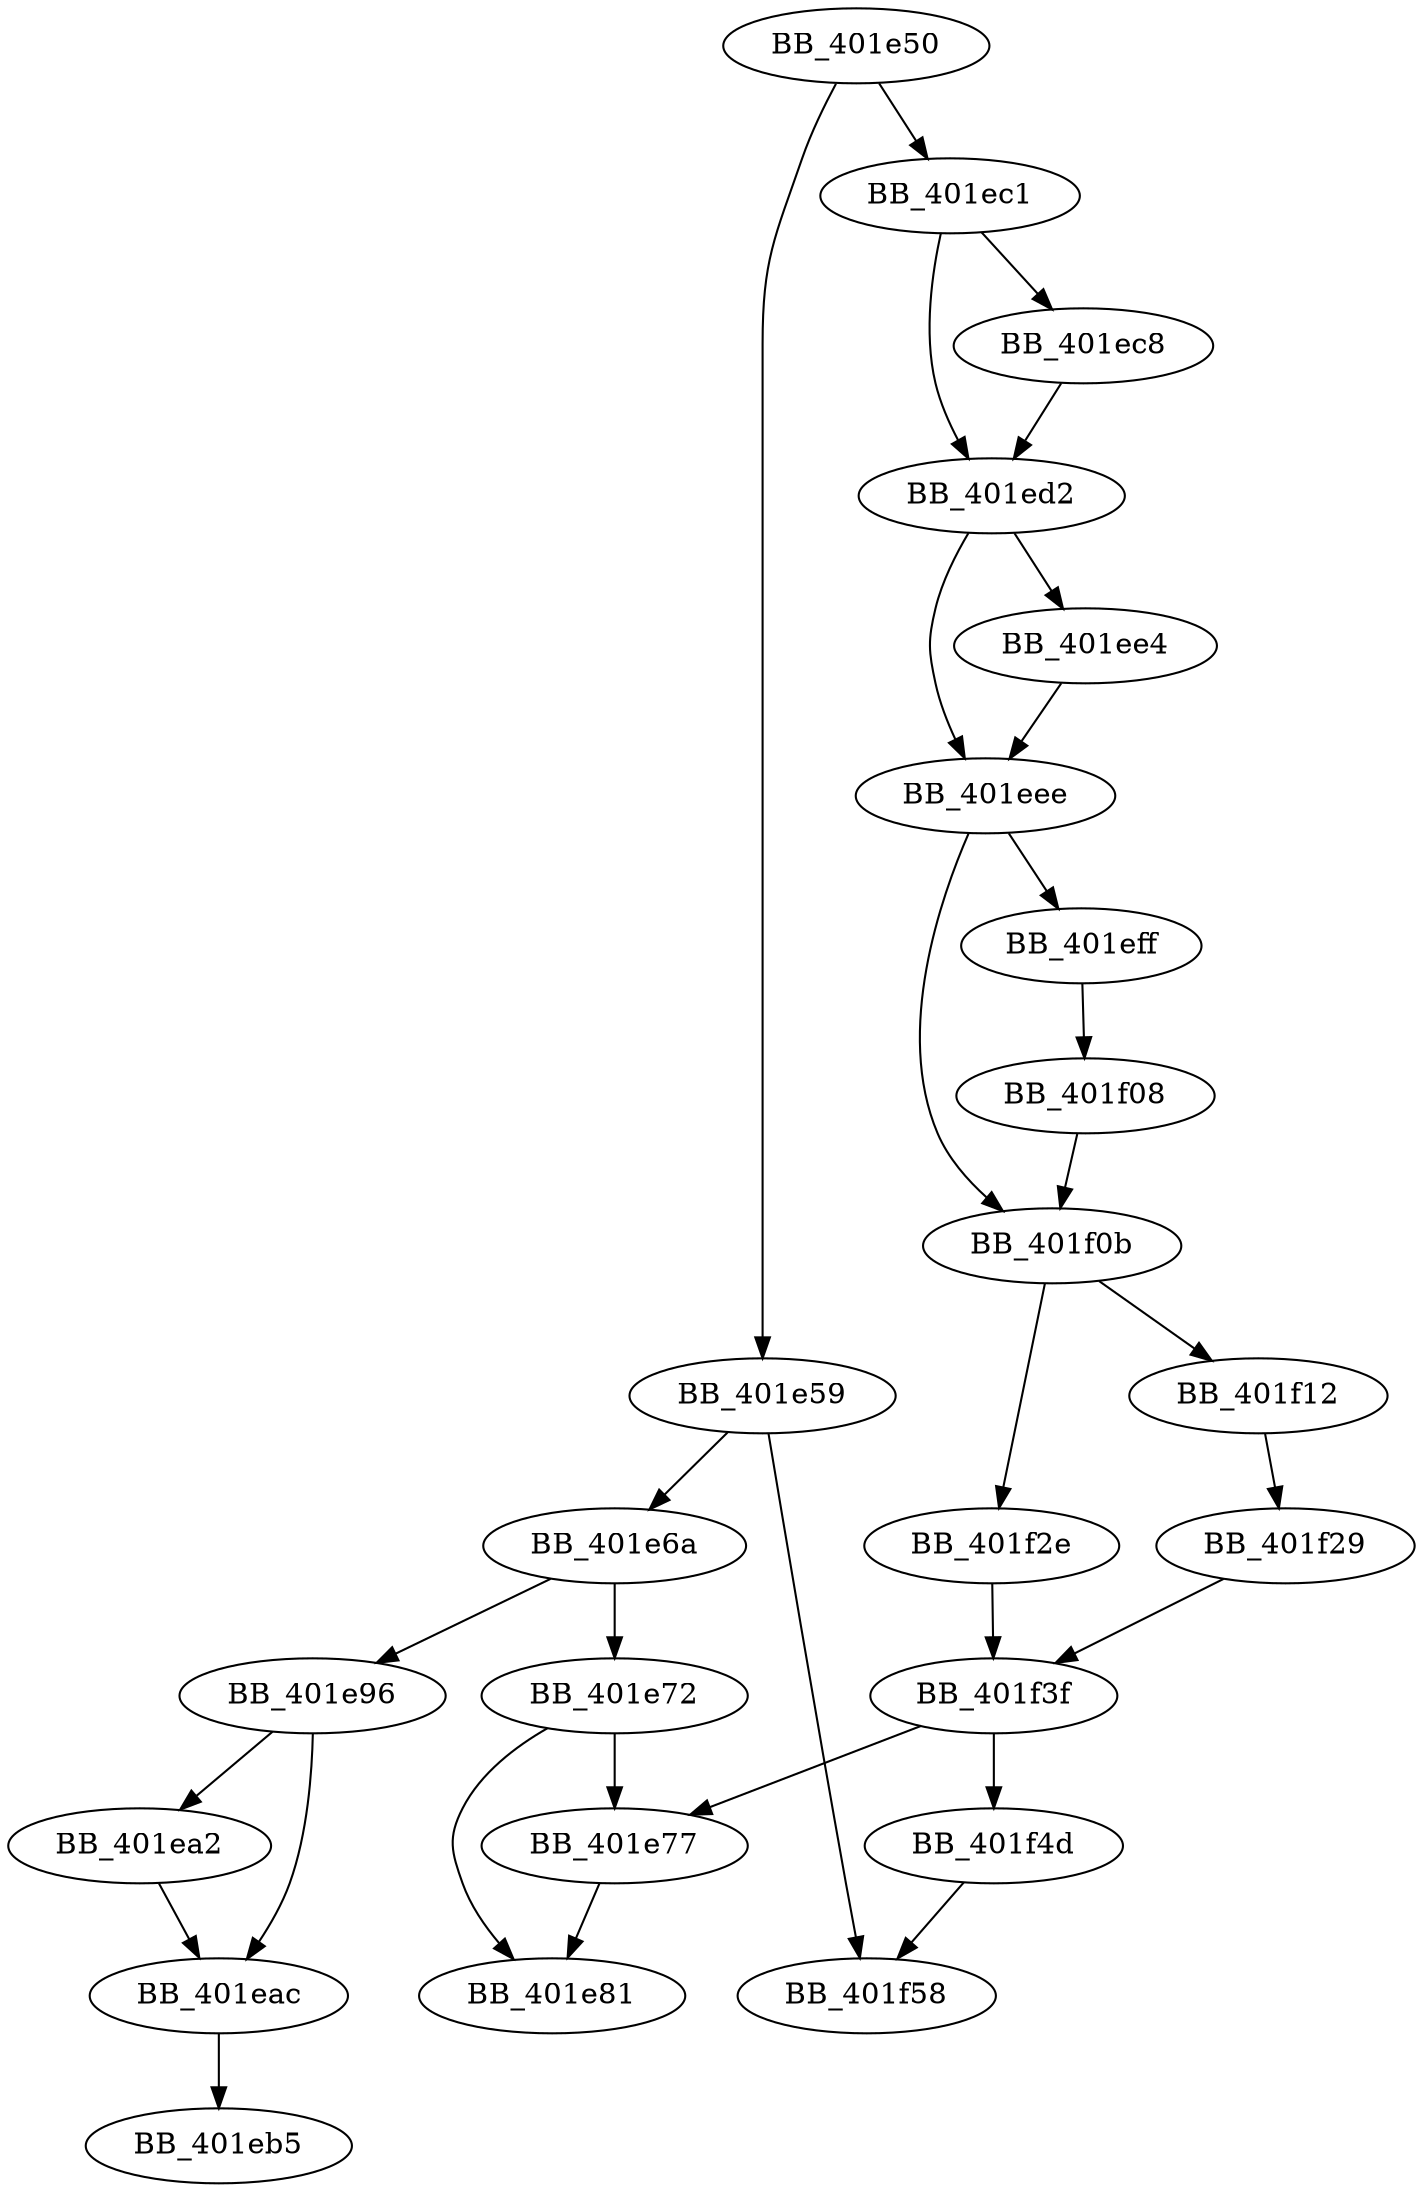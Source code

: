 DiGraph sub_401E50{
BB_401e50->BB_401e59
BB_401e50->BB_401ec1
BB_401e59->BB_401e6a
BB_401e59->BB_401f58
BB_401e6a->BB_401e72
BB_401e6a->BB_401e96
BB_401e72->BB_401e77
BB_401e72->BB_401e81
BB_401e77->BB_401e81
BB_401e96->BB_401ea2
BB_401e96->BB_401eac
BB_401ea2->BB_401eac
BB_401eac->BB_401eb5
BB_401ec1->BB_401ec8
BB_401ec1->BB_401ed2
BB_401ec8->BB_401ed2
BB_401ed2->BB_401ee4
BB_401ed2->BB_401eee
BB_401ee4->BB_401eee
BB_401eee->BB_401eff
BB_401eee->BB_401f0b
BB_401eff->BB_401f08
BB_401f08->BB_401f0b
BB_401f0b->BB_401f12
BB_401f0b->BB_401f2e
BB_401f12->BB_401f29
BB_401f29->BB_401f3f
BB_401f2e->BB_401f3f
BB_401f3f->BB_401e77
BB_401f3f->BB_401f4d
BB_401f4d->BB_401f58
}
